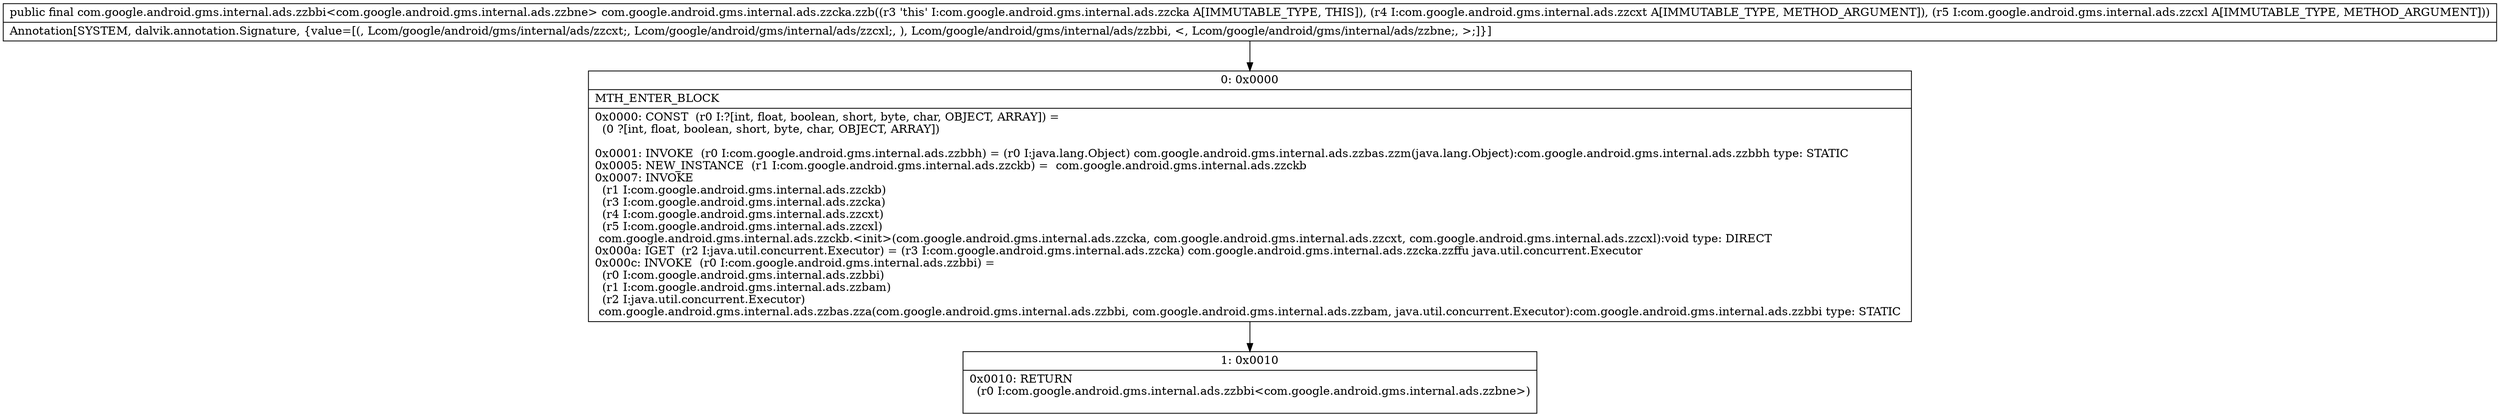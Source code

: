 digraph "CFG forcom.google.android.gms.internal.ads.zzcka.zzb(Lcom\/google\/android\/gms\/internal\/ads\/zzcxt;Lcom\/google\/android\/gms\/internal\/ads\/zzcxl;)Lcom\/google\/android\/gms\/internal\/ads\/zzbbi;" {
Node_0 [shape=record,label="{0\:\ 0x0000|MTH_ENTER_BLOCK\l|0x0000: CONST  (r0 I:?[int, float, boolean, short, byte, char, OBJECT, ARRAY]) = \l  (0 ?[int, float, boolean, short, byte, char, OBJECT, ARRAY])\l \l0x0001: INVOKE  (r0 I:com.google.android.gms.internal.ads.zzbbh) = (r0 I:java.lang.Object) com.google.android.gms.internal.ads.zzbas.zzm(java.lang.Object):com.google.android.gms.internal.ads.zzbbh type: STATIC \l0x0005: NEW_INSTANCE  (r1 I:com.google.android.gms.internal.ads.zzckb) =  com.google.android.gms.internal.ads.zzckb \l0x0007: INVOKE  \l  (r1 I:com.google.android.gms.internal.ads.zzckb)\l  (r3 I:com.google.android.gms.internal.ads.zzcka)\l  (r4 I:com.google.android.gms.internal.ads.zzcxt)\l  (r5 I:com.google.android.gms.internal.ads.zzcxl)\l com.google.android.gms.internal.ads.zzckb.\<init\>(com.google.android.gms.internal.ads.zzcka, com.google.android.gms.internal.ads.zzcxt, com.google.android.gms.internal.ads.zzcxl):void type: DIRECT \l0x000a: IGET  (r2 I:java.util.concurrent.Executor) = (r3 I:com.google.android.gms.internal.ads.zzcka) com.google.android.gms.internal.ads.zzcka.zzffu java.util.concurrent.Executor \l0x000c: INVOKE  (r0 I:com.google.android.gms.internal.ads.zzbbi) = \l  (r0 I:com.google.android.gms.internal.ads.zzbbi)\l  (r1 I:com.google.android.gms.internal.ads.zzbam)\l  (r2 I:java.util.concurrent.Executor)\l com.google.android.gms.internal.ads.zzbas.zza(com.google.android.gms.internal.ads.zzbbi, com.google.android.gms.internal.ads.zzbam, java.util.concurrent.Executor):com.google.android.gms.internal.ads.zzbbi type: STATIC \l}"];
Node_1 [shape=record,label="{1\:\ 0x0010|0x0010: RETURN  \l  (r0 I:com.google.android.gms.internal.ads.zzbbi\<com.google.android.gms.internal.ads.zzbne\>)\l \l}"];
MethodNode[shape=record,label="{public final com.google.android.gms.internal.ads.zzbbi\<com.google.android.gms.internal.ads.zzbne\> com.google.android.gms.internal.ads.zzcka.zzb((r3 'this' I:com.google.android.gms.internal.ads.zzcka A[IMMUTABLE_TYPE, THIS]), (r4 I:com.google.android.gms.internal.ads.zzcxt A[IMMUTABLE_TYPE, METHOD_ARGUMENT]), (r5 I:com.google.android.gms.internal.ads.zzcxl A[IMMUTABLE_TYPE, METHOD_ARGUMENT]))  | Annotation[SYSTEM, dalvik.annotation.Signature, \{value=[(, Lcom\/google\/android\/gms\/internal\/ads\/zzcxt;, Lcom\/google\/android\/gms\/internal\/ads\/zzcxl;, ), Lcom\/google\/android\/gms\/internal\/ads\/zzbbi, \<, Lcom\/google\/android\/gms\/internal\/ads\/zzbne;, \>;]\}]\l}"];
MethodNode -> Node_0;
Node_0 -> Node_1;
}

